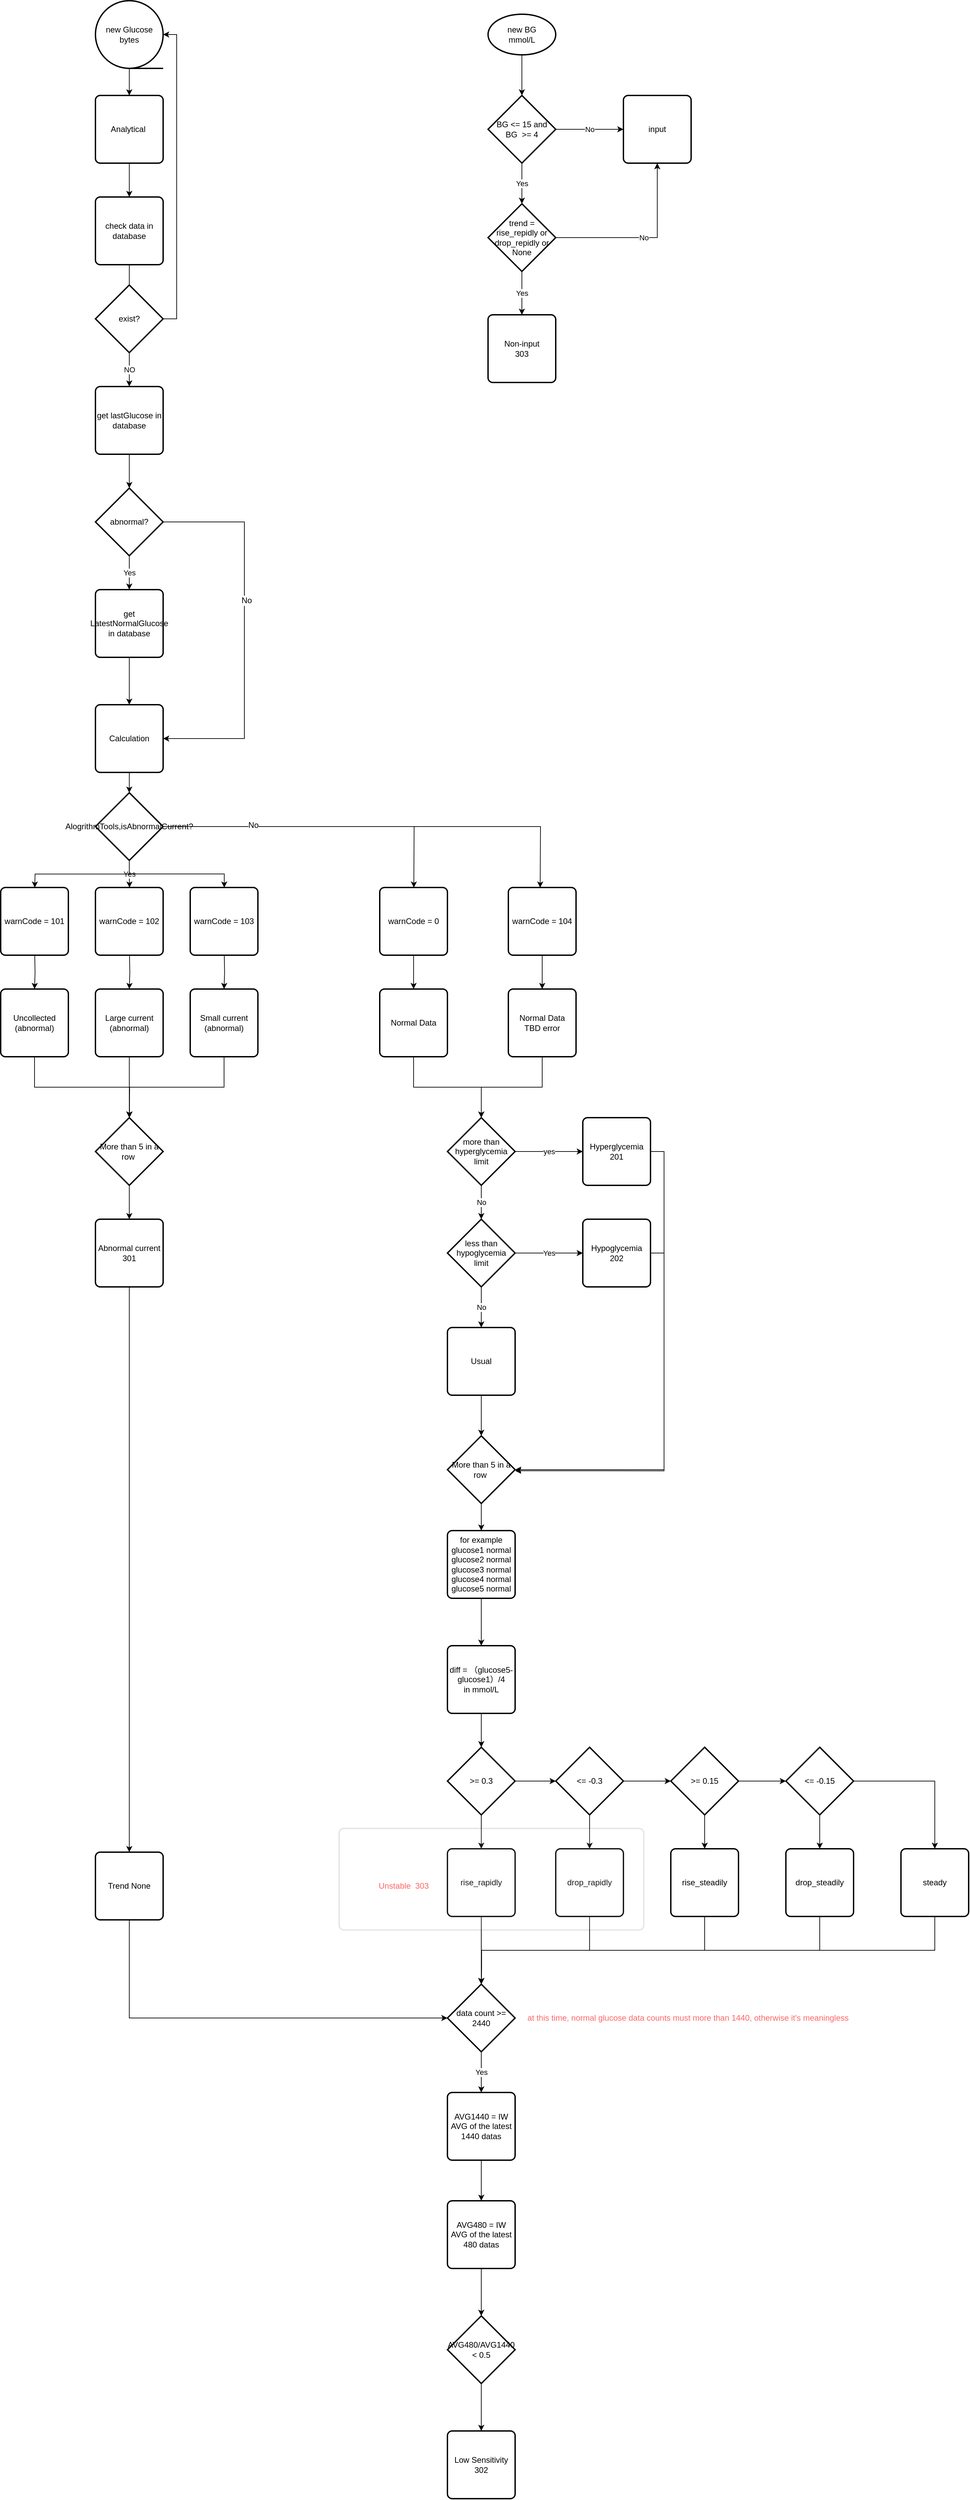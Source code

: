 <mxfile version="12.3.6" type="github" pages="1">
  <diagram id="o1K-JnxiX_i7yvccke98" name="第 1 页">
    <mxGraphModel dx="868" dy="449" grid="1" gridSize="10" guides="1" tooltips="1" connect="1" arrows="1" fold="1" page="1" pageScale="1" pageWidth="827" pageHeight="1169" math="0" shadow="0">
      <root>
        <mxCell id="0"/>
        <mxCell id="1" parent="0"/>
        <mxCell id="Yor80Zz1ylZ34Q17yJMb-24" style="edgeStyle=orthogonalEdgeStyle;rounded=0;orthogonalLoop=1;jettySize=auto;html=1;exitX=0.5;exitY=1;exitDx=0;exitDy=0;exitPerimeter=0;entryX=0.5;entryY=0;entryDx=0;entryDy=0;" edge="1" parent="1" source="Yor80Zz1ylZ34Q17yJMb-1" target="Yor80Zz1ylZ34Q17yJMb-3">
          <mxGeometry relative="1" as="geometry"/>
        </mxCell>
        <mxCell id="Yor80Zz1ylZ34Q17yJMb-1" value="new Glucose bytes" style="strokeWidth=2;html=1;shape=mxgraph.flowchart.sequential_data;whiteSpace=wrap;" vertex="1" parent="1">
          <mxGeometry x="220" y="20" width="100" height="100" as="geometry"/>
        </mxCell>
        <mxCell id="Yor80Zz1ylZ34Q17yJMb-3" value="Analytical&amp;nbsp;" style="rounded=1;whiteSpace=wrap;html=1;absoluteArcSize=1;arcSize=14;strokeWidth=2;" vertex="1" parent="1">
          <mxGeometry x="220" y="160" width="100" height="100" as="geometry"/>
        </mxCell>
        <mxCell id="Yor80Zz1ylZ34Q17yJMb-16" value="" style="edgeStyle=orthogonalEdgeStyle;rounded=0;orthogonalLoop=1;jettySize=auto;html=1;" edge="1" parent="1">
          <mxGeometry relative="1" as="geometry">
            <mxPoint x="270" y="410" as="sourcePoint"/>
            <mxPoint x="270" y="500" as="targetPoint"/>
          </mxGeometry>
        </mxCell>
        <mxCell id="Yor80Zz1ylZ34Q17yJMb-28" value="NO" style="edgeStyle=orthogonalEdgeStyle;rounded=0;orthogonalLoop=1;jettySize=auto;html=1;exitX=0.5;exitY=1;exitDx=0;exitDy=0;exitPerimeter=0;" edge="1" parent="1" source="Yor80Zz1ylZ34Q17yJMb-20" target="Yor80Zz1ylZ34Q17yJMb-23">
          <mxGeometry relative="1" as="geometry"/>
        </mxCell>
        <mxCell id="Yor80Zz1ylZ34Q17yJMb-33" style="edgeStyle=orthogonalEdgeStyle;rounded=0;orthogonalLoop=1;jettySize=auto;html=1;exitX=1;exitY=0.5;exitDx=0;exitDy=0;exitPerimeter=0;entryX=1;entryY=0.5;entryDx=0;entryDy=0;entryPerimeter=0;" edge="1" parent="1" source="Yor80Zz1ylZ34Q17yJMb-20" target="Yor80Zz1ylZ34Q17yJMb-1">
          <mxGeometry relative="1" as="geometry"/>
        </mxCell>
        <mxCell id="Yor80Zz1ylZ34Q17yJMb-20" value="exist?" style="strokeWidth=2;html=1;shape=mxgraph.flowchart.decision;whiteSpace=wrap;" vertex="1" parent="1">
          <mxGeometry x="220" y="440" width="100" height="100" as="geometry"/>
        </mxCell>
        <mxCell id="Yor80Zz1ylZ34Q17yJMb-30" style="edgeStyle=orthogonalEdgeStyle;rounded=0;orthogonalLoop=1;jettySize=auto;html=1;exitX=0.5;exitY=1;exitDx=0;exitDy=0;entryX=0.5;entryY=0;entryDx=0;entryDy=0;entryPerimeter=0;" edge="1" parent="1" source="Yor80Zz1ylZ34Q17yJMb-23" target="Yor80Zz1ylZ34Q17yJMb-29">
          <mxGeometry relative="1" as="geometry"/>
        </mxCell>
        <mxCell id="Yor80Zz1ylZ34Q17yJMb-23" value="get lastGlucose in database" style="rounded=1;whiteSpace=wrap;html=1;absoluteArcSize=1;arcSize=14;strokeWidth=2;" vertex="1" parent="1">
          <mxGeometry x="220" y="590" width="100" height="100" as="geometry"/>
        </mxCell>
        <mxCell id="Yor80Zz1ylZ34Q17yJMb-25" value="" style="edgeStyle=orthogonalEdgeStyle;rounded=0;orthogonalLoop=1;jettySize=auto;html=1;" edge="1" parent="1" source="Yor80Zz1ylZ34Q17yJMb-3">
          <mxGeometry relative="1" as="geometry">
            <mxPoint x="270" y="260" as="sourcePoint"/>
            <mxPoint x="270" y="310" as="targetPoint"/>
          </mxGeometry>
        </mxCell>
        <mxCell id="Yor80Zz1ylZ34Q17yJMb-26" value="check data in database" style="rounded=1;whiteSpace=wrap;html=1;absoluteArcSize=1;arcSize=14;strokeWidth=2;" vertex="1" parent="1">
          <mxGeometry x="220" y="310" width="100" height="100" as="geometry"/>
        </mxCell>
        <mxCell id="Yor80Zz1ylZ34Q17yJMb-32" value="Yes" style="edgeStyle=orthogonalEdgeStyle;rounded=0;orthogonalLoop=1;jettySize=auto;html=1;exitX=0.5;exitY=1;exitDx=0;exitDy=0;exitPerimeter=0;entryX=0.5;entryY=0;entryDx=0;entryDy=0;" edge="1" parent="1" source="Yor80Zz1ylZ34Q17yJMb-29" target="Yor80Zz1ylZ34Q17yJMb-31">
          <mxGeometry relative="1" as="geometry"/>
        </mxCell>
        <mxCell id="Yor80Zz1ylZ34Q17yJMb-62" style="edgeStyle=orthogonalEdgeStyle;rounded=0;orthogonalLoop=1;jettySize=auto;html=1;exitX=1;exitY=0.5;exitDx=0;exitDy=0;exitPerimeter=0;entryX=1;entryY=0.5;entryDx=0;entryDy=0;" edge="1" parent="1" source="Yor80Zz1ylZ34Q17yJMb-29" target="Yor80Zz1ylZ34Q17yJMb-34">
          <mxGeometry relative="1" as="geometry">
            <mxPoint x="420" y="1010" as="targetPoint"/>
            <Array as="points">
              <mxPoint x="440" y="790"/>
              <mxPoint x="440" y="1110"/>
            </Array>
          </mxGeometry>
        </mxCell>
        <mxCell id="Yor80Zz1ylZ34Q17yJMb-63" value="No" style="text;html=1;align=center;verticalAlign=middle;resizable=0;points=[];;labelBackgroundColor=#ffffff;" vertex="1" connectable="0" parent="Yor80Zz1ylZ34Q17yJMb-62">
          <mxGeometry x="-0.157" y="3" relative="1" as="geometry">
            <mxPoint as="offset"/>
          </mxGeometry>
        </mxCell>
        <mxCell id="Yor80Zz1ylZ34Q17yJMb-29" value="abnormal?" style="strokeWidth=2;html=1;shape=mxgraph.flowchart.decision;whiteSpace=wrap;" vertex="1" parent="1">
          <mxGeometry x="220" y="740" width="100" height="100" as="geometry"/>
        </mxCell>
        <mxCell id="Yor80Zz1ylZ34Q17yJMb-60" style="edgeStyle=orthogonalEdgeStyle;rounded=0;orthogonalLoop=1;jettySize=auto;html=1;exitX=0.5;exitY=1;exitDx=0;exitDy=0;entryX=0.5;entryY=0;entryDx=0;entryDy=0;" edge="1" parent="1" source="Yor80Zz1ylZ34Q17yJMb-31" target="Yor80Zz1ylZ34Q17yJMb-34">
          <mxGeometry relative="1" as="geometry"/>
        </mxCell>
        <mxCell id="Yor80Zz1ylZ34Q17yJMb-31" value="get LatestNormalGlucose in database" style="rounded=1;whiteSpace=wrap;html=1;absoluteArcSize=1;arcSize=14;strokeWidth=2;" vertex="1" parent="1">
          <mxGeometry x="220" y="890" width="100" height="100" as="geometry"/>
        </mxCell>
        <mxCell id="Yor80Zz1ylZ34Q17yJMb-56" style="edgeStyle=orthogonalEdgeStyle;rounded=0;orthogonalLoop=1;jettySize=auto;html=1;exitX=1;exitY=0.5;exitDx=0;exitDy=0;exitPerimeter=0;entryX=0.5;entryY=0;entryDx=0;entryDy=0;entryPerimeter=0;" edge="1" parent="1" source="Yor80Zz1ylZ34Q17yJMb-39">
          <mxGeometry relative="1" as="geometry">
            <mxPoint x="877" y="1330.167" as="targetPoint"/>
          </mxGeometry>
        </mxCell>
        <mxCell id="Yor80Zz1ylZ34Q17yJMb-65" style="edgeStyle=orthogonalEdgeStyle;rounded=0;orthogonalLoop=1;jettySize=auto;html=1;exitX=0.5;exitY=1;exitDx=0;exitDy=0;entryX=0.5;entryY=0;entryDx=0;entryDy=0;entryPerimeter=0;" edge="1" parent="1" source="Yor80Zz1ylZ34Q17yJMb-34" target="Yor80Zz1ylZ34Q17yJMb-39">
          <mxGeometry relative="1" as="geometry"/>
        </mxCell>
        <mxCell id="Yor80Zz1ylZ34Q17yJMb-34" value="Calculation" style="rounded=1;whiteSpace=wrap;html=1;absoluteArcSize=1;arcSize=14;strokeWidth=2;" vertex="1" parent="1">
          <mxGeometry x="220" y="1060" width="100" height="100" as="geometry"/>
        </mxCell>
        <mxCell id="Yor80Zz1ylZ34Q17yJMb-55" value="" style="edgeStyle=orthogonalEdgeStyle;rounded=0;orthogonalLoop=1;jettySize=auto;html=1;entryX=0.5;entryY=0;entryDx=0;entryDy=0;entryPerimeter=0;" edge="1" parent="1" source="Yor80Zz1ylZ34Q17yJMb-39">
          <mxGeometry relative="1" as="geometry">
            <mxPoint x="690.333" y="1330.167" as="targetPoint"/>
          </mxGeometry>
        </mxCell>
        <mxCell id="Yor80Zz1ylZ34Q17yJMb-57" value="No" style="text;html=1;align=center;verticalAlign=middle;resizable=0;points=[];;labelBackgroundColor=#ffffff;" vertex="1" connectable="0" parent="Yor80Zz1ylZ34Q17yJMb-55">
          <mxGeometry x="-0.422" y="2" relative="1" as="geometry">
            <mxPoint as="offset"/>
          </mxGeometry>
        </mxCell>
        <mxCell id="Yor80Zz1ylZ34Q17yJMb-66" value="Yes" style="edgeStyle=orthogonalEdgeStyle;rounded=0;orthogonalLoop=1;jettySize=auto;html=1;exitX=0.5;exitY=1;exitDx=0;exitDy=0;exitPerimeter=0;entryX=0.5;entryY=0;entryDx=0;entryDy=0;entryPerimeter=0;" edge="1" parent="1" source="Yor80Zz1ylZ34Q17yJMb-39">
          <mxGeometry relative="1" as="geometry">
            <mxPoint x="270.333" y="1330.167" as="targetPoint"/>
          </mxGeometry>
        </mxCell>
        <mxCell id="Yor80Zz1ylZ34Q17yJMb-67" style="edgeStyle=orthogonalEdgeStyle;rounded=0;orthogonalLoop=1;jettySize=auto;html=1;exitX=0.5;exitY=1;exitDx=0;exitDy=0;exitPerimeter=0;entryX=0.5;entryY=0;entryDx=0;entryDy=0;entryPerimeter=0;" edge="1" parent="1" source="Yor80Zz1ylZ34Q17yJMb-39">
          <mxGeometry relative="1" as="geometry">
            <mxPoint x="130.333" y="1330.167" as="targetPoint"/>
          </mxGeometry>
        </mxCell>
        <mxCell id="Yor80Zz1ylZ34Q17yJMb-39" value="AlogrithmTools,isAbnormalCurrent?&lt;br&gt;" style="strokeWidth=2;html=1;shape=mxgraph.flowchart.decision;whiteSpace=wrap;" vertex="1" parent="1">
          <mxGeometry x="220" y="1190" width="100" height="100" as="geometry"/>
        </mxCell>
        <mxCell id="Yor80Zz1ylZ34Q17yJMb-70" style="edgeStyle=orthogonalEdgeStyle;rounded=0;orthogonalLoop=1;jettySize=auto;html=1;exitX=0.5;exitY=1;exitDx=0;exitDy=0;exitPerimeter=0;entryX=0.5;entryY=0;entryDx=0;entryDy=0;" edge="1" parent="1" target="Yor80Zz1ylZ34Q17yJMb-48">
          <mxGeometry relative="1" as="geometry">
            <mxPoint x="130.333" y="1430.167" as="sourcePoint"/>
          </mxGeometry>
        </mxCell>
        <mxCell id="Yor80Zz1ylZ34Q17yJMb-68" style="edgeStyle=orthogonalEdgeStyle;rounded=0;orthogonalLoop=1;jettySize=auto;html=1;entryX=0.5;entryY=0;entryDx=0;entryDy=0;entryPerimeter=0;" edge="1" parent="1">
          <mxGeometry relative="1" as="geometry">
            <mxPoint x="270" y="1290" as="sourcePoint"/>
            <mxPoint x="410.333" y="1330.167" as="targetPoint"/>
            <Array as="points">
              <mxPoint x="270" y="1310"/>
              <mxPoint x="410" y="1310"/>
            </Array>
          </mxGeometry>
        </mxCell>
        <mxCell id="Yor80Zz1ylZ34Q17yJMb-71" style="edgeStyle=orthogonalEdgeStyle;rounded=0;orthogonalLoop=1;jettySize=auto;html=1;exitX=0.5;exitY=1;exitDx=0;exitDy=0;exitPerimeter=0;" edge="1" parent="1" target="Yor80Zz1ylZ34Q17yJMb-49">
          <mxGeometry relative="1" as="geometry">
            <mxPoint x="270.333" y="1430.167" as="sourcePoint"/>
          </mxGeometry>
        </mxCell>
        <mxCell id="Yor80Zz1ylZ34Q17yJMb-72" style="edgeStyle=orthogonalEdgeStyle;rounded=0;orthogonalLoop=1;jettySize=auto;html=1;exitX=0.5;exitY=1;exitDx=0;exitDy=0;exitPerimeter=0;" edge="1" parent="1" target="Yor80Zz1ylZ34Q17yJMb-50">
          <mxGeometry relative="1" as="geometry">
            <mxPoint x="410.333" y="1430.167" as="sourcePoint"/>
          </mxGeometry>
        </mxCell>
        <mxCell id="Yor80Zz1ylZ34Q17yJMb-82" style="edgeStyle=orthogonalEdgeStyle;rounded=0;orthogonalLoop=1;jettySize=auto;html=1;exitX=0.5;exitY=1;exitDx=0;exitDy=0;entryX=0.5;entryY=0;entryDx=0;entryDy=0;entryPerimeter=0;" edge="1" parent="1" source="Yor80Zz1ylZ34Q17yJMb-48" target="Yor80Zz1ylZ34Q17yJMb-81">
          <mxGeometry relative="1" as="geometry"/>
        </mxCell>
        <mxCell id="Yor80Zz1ylZ34Q17yJMb-48" value="Uncollected&lt;br&gt;(abnormal)" style="rounded=1;whiteSpace=wrap;html=1;absoluteArcSize=1;arcSize=14;strokeWidth=2;" vertex="1" parent="1">
          <mxGeometry x="80" y="1480" width="100" height="100" as="geometry"/>
        </mxCell>
        <mxCell id="Yor80Zz1ylZ34Q17yJMb-83" style="edgeStyle=orthogonalEdgeStyle;rounded=0;orthogonalLoop=1;jettySize=auto;html=1;exitX=0.5;exitY=1;exitDx=0;exitDy=0;" edge="1" parent="1" source="Yor80Zz1ylZ34Q17yJMb-49">
          <mxGeometry relative="1" as="geometry">
            <mxPoint x="270.333" y="1670.0" as="targetPoint"/>
          </mxGeometry>
        </mxCell>
        <mxCell id="Yor80Zz1ylZ34Q17yJMb-49" value="Large current&lt;br&gt;(abnormal)" style="rounded=1;whiteSpace=wrap;html=1;absoluteArcSize=1;arcSize=14;strokeWidth=2;" vertex="1" parent="1">
          <mxGeometry x="220" y="1480" width="100" height="100" as="geometry"/>
        </mxCell>
        <mxCell id="Yor80Zz1ylZ34Q17yJMb-84" style="edgeStyle=orthogonalEdgeStyle;rounded=0;orthogonalLoop=1;jettySize=auto;html=1;exitX=0.5;exitY=1;exitDx=0;exitDy=0;" edge="1" parent="1" source="Yor80Zz1ylZ34Q17yJMb-50">
          <mxGeometry relative="1" as="geometry">
            <mxPoint x="270" y="1670.0" as="targetPoint"/>
          </mxGeometry>
        </mxCell>
        <mxCell id="Yor80Zz1ylZ34Q17yJMb-50" value="Small current&lt;br&gt;(abnormal)" style="rounded=1;whiteSpace=wrap;html=1;absoluteArcSize=1;arcSize=14;strokeWidth=2;" vertex="1" parent="1">
          <mxGeometry x="360" y="1480" width="100" height="100" as="geometry"/>
        </mxCell>
        <mxCell id="Yor80Zz1ylZ34Q17yJMb-99" style="edgeStyle=orthogonalEdgeStyle;rounded=0;orthogonalLoop=1;jettySize=auto;html=1;exitX=0.5;exitY=1;exitDx=0;exitDy=0;entryX=0.5;entryY=0;entryDx=0;entryDy=0;entryPerimeter=0;" edge="1" parent="1" source="Yor80Zz1ylZ34Q17yJMb-58" target="Yor80Zz1ylZ34Q17yJMb-89">
          <mxGeometry relative="1" as="geometry"/>
        </mxCell>
        <mxCell id="Yor80Zz1ylZ34Q17yJMb-58" value="Normal Data" style="rounded=1;whiteSpace=wrap;html=1;absoluteArcSize=1;arcSize=14;strokeWidth=2;" vertex="1" parent="1">
          <mxGeometry x="640" y="1480" width="100" height="100" as="geometry"/>
        </mxCell>
        <mxCell id="Yor80Zz1ylZ34Q17yJMb-98" style="edgeStyle=orthogonalEdgeStyle;rounded=0;orthogonalLoop=1;jettySize=auto;html=1;exitX=0.5;exitY=1;exitDx=0;exitDy=0;entryX=0.5;entryY=0;entryDx=0;entryDy=0;entryPerimeter=0;" edge="1" parent="1" source="Yor80Zz1ylZ34Q17yJMb-59" target="Yor80Zz1ylZ34Q17yJMb-89">
          <mxGeometry relative="1" as="geometry"/>
        </mxCell>
        <mxCell id="Yor80Zz1ylZ34Q17yJMb-59" value="Normal Data&lt;br&gt;TBD error" style="rounded=1;whiteSpace=wrap;html=1;absoluteArcSize=1;arcSize=14;strokeWidth=2;" vertex="1" parent="1">
          <mxGeometry x="830" y="1480" width="100" height="100" as="geometry"/>
        </mxCell>
        <mxCell id="Yor80Zz1ylZ34Q17yJMb-73" value="&lt;span style=&quot;white-space: normal&quot;&gt;warnCode = 101&lt;/span&gt;" style="rounded=1;whiteSpace=wrap;html=1;absoluteArcSize=1;arcSize=14;strokeWidth=2;" vertex="1" parent="1">
          <mxGeometry x="80" y="1330" width="100" height="100" as="geometry"/>
        </mxCell>
        <mxCell id="Yor80Zz1ylZ34Q17yJMb-75" value="&lt;span style=&quot;white-space: normal&quot;&gt;warnCode = 102&lt;/span&gt;" style="rounded=1;whiteSpace=wrap;html=1;absoluteArcSize=1;arcSize=14;strokeWidth=2;" vertex="1" parent="1">
          <mxGeometry x="220" y="1330" width="100" height="100" as="geometry"/>
        </mxCell>
        <mxCell id="Yor80Zz1ylZ34Q17yJMb-76" value="&lt;span style=&quot;white-space: normal&quot;&gt;warnCode = 103&lt;/span&gt;" style="rounded=1;whiteSpace=wrap;html=1;absoluteArcSize=1;arcSize=14;strokeWidth=2;" vertex="1" parent="1">
          <mxGeometry x="360" y="1330" width="100" height="100" as="geometry"/>
        </mxCell>
        <mxCell id="Yor80Zz1ylZ34Q17yJMb-79" style="edgeStyle=orthogonalEdgeStyle;rounded=0;orthogonalLoop=1;jettySize=auto;html=1;exitX=0.5;exitY=1;exitDx=0;exitDy=0;entryX=0.5;entryY=0;entryDx=0;entryDy=0;" edge="1" parent="1" source="Yor80Zz1ylZ34Q17yJMb-77" target="Yor80Zz1ylZ34Q17yJMb-58">
          <mxGeometry relative="1" as="geometry"/>
        </mxCell>
        <mxCell id="Yor80Zz1ylZ34Q17yJMb-77" value="&lt;span style=&quot;white-space: normal&quot;&gt;warnCode = 0&lt;/span&gt;" style="rounded=1;whiteSpace=wrap;html=1;absoluteArcSize=1;arcSize=14;strokeWidth=2;" vertex="1" parent="1">
          <mxGeometry x="640" y="1330" width="100" height="100" as="geometry"/>
        </mxCell>
        <mxCell id="Yor80Zz1ylZ34Q17yJMb-80" style="edgeStyle=orthogonalEdgeStyle;rounded=0;orthogonalLoop=1;jettySize=auto;html=1;exitX=0.5;exitY=1;exitDx=0;exitDy=0;entryX=0.5;entryY=0;entryDx=0;entryDy=0;" edge="1" parent="1" source="Yor80Zz1ylZ34Q17yJMb-78" target="Yor80Zz1ylZ34Q17yJMb-59">
          <mxGeometry relative="1" as="geometry"/>
        </mxCell>
        <mxCell id="Yor80Zz1ylZ34Q17yJMb-78" value="&lt;span style=&quot;white-space: normal&quot;&gt;warnCode = 104&lt;/span&gt;" style="rounded=1;whiteSpace=wrap;html=1;absoluteArcSize=1;arcSize=14;strokeWidth=2;" vertex="1" parent="1">
          <mxGeometry x="830" y="1330" width="100" height="100" as="geometry"/>
        </mxCell>
        <mxCell id="Yor80Zz1ylZ34Q17yJMb-86" style="edgeStyle=orthogonalEdgeStyle;rounded=0;orthogonalLoop=1;jettySize=auto;html=1;exitX=0.5;exitY=1;exitDx=0;exitDy=0;exitPerimeter=0;entryX=0.5;entryY=0;entryDx=0;entryDy=0;" edge="1" parent="1" source="Yor80Zz1ylZ34Q17yJMb-81" target="Yor80Zz1ylZ34Q17yJMb-85">
          <mxGeometry relative="1" as="geometry"/>
        </mxCell>
        <mxCell id="Yor80Zz1ylZ34Q17yJMb-81" value="More than 5 in a row&amp;nbsp;" style="strokeWidth=2;html=1;shape=mxgraph.flowchart.decision;whiteSpace=wrap;" vertex="1" parent="1">
          <mxGeometry x="220" y="1670" width="100" height="100" as="geometry"/>
        </mxCell>
        <mxCell id="Yor80Zz1ylZ34Q17yJMb-153" style="edgeStyle=orthogonalEdgeStyle;rounded=0;orthogonalLoop=1;jettySize=auto;html=1;exitX=0.5;exitY=1;exitDx=0;exitDy=0;entryX=0.5;entryY=0;entryDx=0;entryDy=0;" edge="1" parent="1" source="Yor80Zz1ylZ34Q17yJMb-85" target="Yor80Zz1ylZ34Q17yJMb-152">
          <mxGeometry relative="1" as="geometry"/>
        </mxCell>
        <mxCell id="Yor80Zz1ylZ34Q17yJMb-85" value="Abnormal current&lt;br&gt;301" style="rounded=1;whiteSpace=wrap;html=1;absoluteArcSize=1;arcSize=14;strokeWidth=2;" vertex="1" parent="1">
          <mxGeometry x="220" y="1820" width="100" height="100" as="geometry"/>
        </mxCell>
        <mxCell id="Yor80Zz1ylZ34Q17yJMb-95" value="No" style="edgeStyle=orthogonalEdgeStyle;rounded=0;orthogonalLoop=1;jettySize=auto;html=1;exitX=0.5;exitY=1;exitDx=0;exitDy=0;exitPerimeter=0;entryX=0.5;entryY=0;entryDx=0;entryDy=0;entryPerimeter=0;" edge="1" parent="1" source="Yor80Zz1ylZ34Q17yJMb-89" target="Yor80Zz1ylZ34Q17yJMb-90">
          <mxGeometry relative="1" as="geometry"/>
        </mxCell>
        <mxCell id="Yor80Zz1ylZ34Q17yJMb-103" value="yes" style="edgeStyle=orthogonalEdgeStyle;rounded=0;orthogonalLoop=1;jettySize=auto;html=1;exitX=1;exitY=0.5;exitDx=0;exitDy=0;exitPerimeter=0;" edge="1" parent="1" source="Yor80Zz1ylZ34Q17yJMb-89" target="Yor80Zz1ylZ34Q17yJMb-100">
          <mxGeometry relative="1" as="geometry"/>
        </mxCell>
        <mxCell id="Yor80Zz1ylZ34Q17yJMb-89" value="more than hyperglycemia limit" style="strokeWidth=2;html=1;shape=mxgraph.flowchart.decision;whiteSpace=wrap;" vertex="1" parent="1">
          <mxGeometry x="740" y="1670" width="100" height="100" as="geometry"/>
        </mxCell>
        <mxCell id="Yor80Zz1ylZ34Q17yJMb-105" value="Yes" style="edgeStyle=orthogonalEdgeStyle;rounded=0;orthogonalLoop=1;jettySize=auto;html=1;exitX=1;exitY=0.5;exitDx=0;exitDy=0;exitPerimeter=0;" edge="1" parent="1" source="Yor80Zz1ylZ34Q17yJMb-90" target="Yor80Zz1ylZ34Q17yJMb-101">
          <mxGeometry relative="1" as="geometry"/>
        </mxCell>
        <mxCell id="Yor80Zz1ylZ34Q17yJMb-106" value="No" style="edgeStyle=orthogonalEdgeStyle;rounded=0;orthogonalLoop=1;jettySize=auto;html=1;exitX=0.5;exitY=1;exitDx=0;exitDy=0;exitPerimeter=0;entryX=0.5;entryY=0;entryDx=0;entryDy=0;" edge="1" parent="1" source="Yor80Zz1ylZ34Q17yJMb-90" target="Yor80Zz1ylZ34Q17yJMb-102">
          <mxGeometry relative="1" as="geometry"/>
        </mxCell>
        <mxCell id="Yor80Zz1ylZ34Q17yJMb-90" value="less than&lt;br&gt;hypoglycemia limit" style="strokeWidth=2;html=1;shape=mxgraph.flowchart.decision;whiteSpace=wrap;" vertex="1" parent="1">
          <mxGeometry x="740" y="1820" width="100" height="100" as="geometry"/>
        </mxCell>
        <mxCell id="Yor80Zz1ylZ34Q17yJMb-111" style="edgeStyle=orthogonalEdgeStyle;rounded=0;orthogonalLoop=1;jettySize=auto;html=1;exitX=0.5;exitY=1;exitDx=0;exitDy=0;exitPerimeter=0;entryX=0.5;entryY=0;entryDx=0;entryDy=0;" edge="1" parent="1" source="Yor80Zz1ylZ34Q17yJMb-92" target="Yor80Zz1ylZ34Q17yJMb-108">
          <mxGeometry relative="1" as="geometry"/>
        </mxCell>
        <mxCell id="Yor80Zz1ylZ34Q17yJMb-92" value="&lt;span style=&quot;white-space: normal&quot;&gt;More than 5 in a row&amp;nbsp;&lt;/span&gt;" style="strokeWidth=2;html=1;shape=mxgraph.flowchart.decision;whiteSpace=wrap;" vertex="1" parent="1">
          <mxGeometry x="740" y="2140" width="100" height="100" as="geometry"/>
        </mxCell>
        <mxCell id="Yor80Zz1ylZ34Q17yJMb-109" style="edgeStyle=orthogonalEdgeStyle;rounded=0;orthogonalLoop=1;jettySize=auto;html=1;exitX=1;exitY=0.5;exitDx=0;exitDy=0;entryX=1;entryY=0.5;entryDx=0;entryDy=0;entryPerimeter=0;" edge="1" parent="1" source="Yor80Zz1ylZ34Q17yJMb-100" target="Yor80Zz1ylZ34Q17yJMb-92">
          <mxGeometry relative="1" as="geometry">
            <mxPoint x="1160" y="2356.667" as="targetPoint"/>
          </mxGeometry>
        </mxCell>
        <mxCell id="Yor80Zz1ylZ34Q17yJMb-100" value="Hyperglycemia&lt;br&gt;201" style="rounded=1;whiteSpace=wrap;html=1;absoluteArcSize=1;arcSize=14;strokeWidth=2;" vertex="1" parent="1">
          <mxGeometry x="940" y="1670" width="100" height="100" as="geometry"/>
        </mxCell>
        <mxCell id="Yor80Zz1ylZ34Q17yJMb-110" style="edgeStyle=orthogonalEdgeStyle;rounded=0;orthogonalLoop=1;jettySize=auto;html=1;exitX=1;exitY=0.5;exitDx=0;exitDy=0;" edge="1" parent="1" source="Yor80Zz1ylZ34Q17yJMb-101">
          <mxGeometry relative="1" as="geometry">
            <mxPoint x="840" y="2191.667" as="targetPoint"/>
            <Array as="points">
              <mxPoint x="1060" y="1870"/>
              <mxPoint x="1060" y="2192"/>
            </Array>
          </mxGeometry>
        </mxCell>
        <mxCell id="Yor80Zz1ylZ34Q17yJMb-101" value="Hypoglycemia&lt;br&gt;202" style="rounded=1;whiteSpace=wrap;html=1;absoluteArcSize=1;arcSize=14;strokeWidth=2;" vertex="1" parent="1">
          <mxGeometry x="940" y="1820" width="100" height="100" as="geometry"/>
        </mxCell>
        <mxCell id="Yor80Zz1ylZ34Q17yJMb-107" style="edgeStyle=orthogonalEdgeStyle;rounded=0;orthogonalLoop=1;jettySize=auto;html=1;exitX=0.5;exitY=1;exitDx=0;exitDy=0;entryX=0.5;entryY=0;entryDx=0;entryDy=0;entryPerimeter=0;" edge="1" parent="1" source="Yor80Zz1ylZ34Q17yJMb-102" target="Yor80Zz1ylZ34Q17yJMb-92">
          <mxGeometry relative="1" as="geometry"/>
        </mxCell>
        <mxCell id="Yor80Zz1ylZ34Q17yJMb-102" value="Usual" style="rounded=1;whiteSpace=wrap;html=1;absoluteArcSize=1;arcSize=14;strokeWidth=2;" vertex="1" parent="1">
          <mxGeometry x="740" y="1980" width="100" height="100" as="geometry"/>
        </mxCell>
        <mxCell id="Yor80Zz1ylZ34Q17yJMb-131" value="" style="edgeStyle=orthogonalEdgeStyle;rounded=0;orthogonalLoop=1;jettySize=auto;html=1;" edge="1" parent="1" source="Yor80Zz1ylZ34Q17yJMb-108" target="Yor80Zz1ylZ34Q17yJMb-112">
          <mxGeometry relative="1" as="geometry"/>
        </mxCell>
        <mxCell id="Yor80Zz1ylZ34Q17yJMb-108" value="for example&lt;br&gt;glucose1 normal&lt;br&gt;glucose2 normal&lt;br&gt;glucose3 normal&lt;br&gt;glucose4 normal&lt;br&gt;glucose5 normal" style="rounded=1;whiteSpace=wrap;html=1;absoluteArcSize=1;arcSize=14;strokeWidth=2;" vertex="1" parent="1">
          <mxGeometry x="740" y="2280" width="100" height="100" as="geometry"/>
        </mxCell>
        <mxCell id="Yor80Zz1ylZ34Q17yJMb-117" style="edgeStyle=orthogonalEdgeStyle;rounded=0;orthogonalLoop=1;jettySize=auto;html=1;exitX=0.5;exitY=1;exitDx=0;exitDy=0;entryX=0.5;entryY=0;entryDx=0;entryDy=0;entryPerimeter=0;" edge="1" parent="1" source="Yor80Zz1ylZ34Q17yJMb-112" target="Yor80Zz1ylZ34Q17yJMb-113">
          <mxGeometry relative="1" as="geometry"/>
        </mxCell>
        <mxCell id="Yor80Zz1ylZ34Q17yJMb-112" value="diff = （glucose5-glucose1）/4&lt;br&gt;in mmol/L" style="rounded=1;whiteSpace=wrap;html=1;absoluteArcSize=1;arcSize=14;strokeWidth=2;" vertex="1" parent="1">
          <mxGeometry x="740" y="2450" width="100" height="100" as="geometry"/>
        </mxCell>
        <mxCell id="Yor80Zz1ylZ34Q17yJMb-118" style="edgeStyle=orthogonalEdgeStyle;rounded=0;orthogonalLoop=1;jettySize=auto;html=1;exitX=1;exitY=0.5;exitDx=0;exitDy=0;exitPerimeter=0;entryX=0;entryY=0.5;entryDx=0;entryDy=0;entryPerimeter=0;" edge="1" parent="1" source="Yor80Zz1ylZ34Q17yJMb-113" target="Yor80Zz1ylZ34Q17yJMb-114">
          <mxGeometry relative="1" as="geometry"/>
        </mxCell>
        <mxCell id="Yor80Zz1ylZ34Q17yJMb-127" style="edgeStyle=orthogonalEdgeStyle;rounded=0;orthogonalLoop=1;jettySize=auto;html=1;exitX=0.5;exitY=1;exitDx=0;exitDy=0;exitPerimeter=0;" edge="1" parent="1" source="Yor80Zz1ylZ34Q17yJMb-113" target="Yor80Zz1ylZ34Q17yJMb-121">
          <mxGeometry relative="1" as="geometry"/>
        </mxCell>
        <mxCell id="Yor80Zz1ylZ34Q17yJMb-113" value="&amp;gt;= 0.3" style="strokeWidth=2;html=1;shape=mxgraph.flowchart.decision;whiteSpace=wrap;" vertex="1" parent="1">
          <mxGeometry x="740" y="2600" width="100" height="100" as="geometry"/>
        </mxCell>
        <mxCell id="Yor80Zz1ylZ34Q17yJMb-119" style="edgeStyle=orthogonalEdgeStyle;rounded=0;orthogonalLoop=1;jettySize=auto;html=1;exitX=1;exitY=0.5;exitDx=0;exitDy=0;exitPerimeter=0;" edge="1" parent="1" source="Yor80Zz1ylZ34Q17yJMb-114" target="Yor80Zz1ylZ34Q17yJMb-115">
          <mxGeometry relative="1" as="geometry"/>
        </mxCell>
        <mxCell id="Yor80Zz1ylZ34Q17yJMb-128" value="" style="edgeStyle=orthogonalEdgeStyle;rounded=0;orthogonalLoop=1;jettySize=auto;html=1;" edge="1" parent="1" source="Yor80Zz1ylZ34Q17yJMb-114" target="Yor80Zz1ylZ34Q17yJMb-122">
          <mxGeometry relative="1" as="geometry"/>
        </mxCell>
        <mxCell id="Yor80Zz1ylZ34Q17yJMb-114" value="&amp;lt;= -0.3" style="strokeWidth=2;html=1;shape=mxgraph.flowchart.decision;whiteSpace=wrap;" vertex="1" parent="1">
          <mxGeometry x="900" y="2600" width="100" height="100" as="geometry"/>
        </mxCell>
        <mxCell id="Yor80Zz1ylZ34Q17yJMb-120" style="edgeStyle=orthogonalEdgeStyle;rounded=0;orthogonalLoop=1;jettySize=auto;html=1;exitX=1;exitY=0.5;exitDx=0;exitDy=0;exitPerimeter=0;entryX=0;entryY=0.5;entryDx=0;entryDy=0;entryPerimeter=0;" edge="1" parent="1" source="Yor80Zz1ylZ34Q17yJMb-115" target="Yor80Zz1ylZ34Q17yJMb-116">
          <mxGeometry relative="1" as="geometry"/>
        </mxCell>
        <mxCell id="Yor80Zz1ylZ34Q17yJMb-129" value="" style="edgeStyle=orthogonalEdgeStyle;rounded=0;orthogonalLoop=1;jettySize=auto;html=1;" edge="1" parent="1" source="Yor80Zz1ylZ34Q17yJMb-115" target="Yor80Zz1ylZ34Q17yJMb-123">
          <mxGeometry relative="1" as="geometry"/>
        </mxCell>
        <mxCell id="Yor80Zz1ylZ34Q17yJMb-115" value="&amp;gt;= 0.15" style="strokeWidth=2;html=1;shape=mxgraph.flowchart.decision;whiteSpace=wrap;" vertex="1" parent="1">
          <mxGeometry x="1070" y="2600" width="100" height="100" as="geometry"/>
        </mxCell>
        <mxCell id="Yor80Zz1ylZ34Q17yJMb-126" style="edgeStyle=orthogonalEdgeStyle;rounded=0;orthogonalLoop=1;jettySize=auto;html=1;exitX=1;exitY=0.5;exitDx=0;exitDy=0;exitPerimeter=0;entryX=0.5;entryY=0;entryDx=0;entryDy=0;" edge="1" parent="1" source="Yor80Zz1ylZ34Q17yJMb-116" target="Yor80Zz1ylZ34Q17yJMb-125">
          <mxGeometry relative="1" as="geometry"/>
        </mxCell>
        <mxCell id="Yor80Zz1ylZ34Q17yJMb-130" value="" style="edgeStyle=orthogonalEdgeStyle;rounded=0;orthogonalLoop=1;jettySize=auto;html=1;" edge="1" parent="1" source="Yor80Zz1ylZ34Q17yJMb-116" target="Yor80Zz1ylZ34Q17yJMb-124">
          <mxGeometry relative="1" as="geometry"/>
        </mxCell>
        <mxCell id="Yor80Zz1ylZ34Q17yJMb-116" value="&amp;lt;= -0.15" style="strokeWidth=2;html=1;shape=mxgraph.flowchart.decision;whiteSpace=wrap;" vertex="1" parent="1">
          <mxGeometry x="1240" y="2600" width="100" height="100" as="geometry"/>
        </mxCell>
        <mxCell id="Yor80Zz1ylZ34Q17yJMb-141" style="edgeStyle=orthogonalEdgeStyle;rounded=0;orthogonalLoop=1;jettySize=auto;html=1;exitX=0.5;exitY=1;exitDx=0;exitDy=0;entryX=0.5;entryY=0;entryDx=0;entryDy=0;entryPerimeter=0;" edge="1" parent="1" source="Yor80Zz1ylZ34Q17yJMb-121" target="Yor80Zz1ylZ34Q17yJMb-132">
          <mxGeometry relative="1" as="geometry"/>
        </mxCell>
        <mxCell id="Yor80Zz1ylZ34Q17yJMb-121" value="rise_rapidly" style="rounded=1;whiteSpace=wrap;html=1;absoluteArcSize=1;arcSize=14;strokeWidth=2;" vertex="1" parent="1">
          <mxGeometry x="740" y="2750" width="100" height="100" as="geometry"/>
        </mxCell>
        <mxCell id="Yor80Zz1ylZ34Q17yJMb-142" style="edgeStyle=orthogonalEdgeStyle;rounded=0;orthogonalLoop=1;jettySize=auto;html=1;exitX=0.5;exitY=1;exitDx=0;exitDy=0;" edge="1" parent="1" source="Yor80Zz1ylZ34Q17yJMb-122">
          <mxGeometry relative="1" as="geometry">
            <mxPoint x="790" y="2950.0" as="targetPoint"/>
          </mxGeometry>
        </mxCell>
        <mxCell id="Yor80Zz1ylZ34Q17yJMb-122" value="drop_rapidly" style="rounded=1;whiteSpace=wrap;html=1;absoluteArcSize=1;arcSize=14;strokeWidth=2;" vertex="1" parent="1">
          <mxGeometry x="900" y="2750" width="100" height="100" as="geometry"/>
        </mxCell>
        <mxCell id="Yor80Zz1ylZ34Q17yJMb-143" style="edgeStyle=orthogonalEdgeStyle;rounded=0;orthogonalLoop=1;jettySize=auto;html=1;exitX=0.5;exitY=1;exitDx=0;exitDy=0;" edge="1" parent="1" source="Yor80Zz1ylZ34Q17yJMb-123">
          <mxGeometry relative="1" as="geometry">
            <mxPoint x="790" y="2950.0" as="targetPoint"/>
          </mxGeometry>
        </mxCell>
        <mxCell id="Yor80Zz1ylZ34Q17yJMb-123" value="rise_steadily" style="rounded=1;whiteSpace=wrap;html=1;absoluteArcSize=1;arcSize=14;strokeWidth=2;" vertex="1" parent="1">
          <mxGeometry x="1070" y="2750" width="100" height="100" as="geometry"/>
        </mxCell>
        <mxCell id="Yor80Zz1ylZ34Q17yJMb-144" style="edgeStyle=orthogonalEdgeStyle;rounded=0;orthogonalLoop=1;jettySize=auto;html=1;exitX=0.5;exitY=1;exitDx=0;exitDy=0;" edge="1" parent="1" source="Yor80Zz1ylZ34Q17yJMb-124">
          <mxGeometry relative="1" as="geometry">
            <mxPoint x="790" y="2950.0" as="targetPoint"/>
          </mxGeometry>
        </mxCell>
        <mxCell id="Yor80Zz1ylZ34Q17yJMb-124" value="drop_steadily" style="rounded=1;whiteSpace=wrap;html=1;absoluteArcSize=1;arcSize=14;strokeWidth=2;" vertex="1" parent="1">
          <mxGeometry x="1240" y="2750" width="100" height="100" as="geometry"/>
        </mxCell>
        <mxCell id="Yor80Zz1ylZ34Q17yJMb-145" style="edgeStyle=orthogonalEdgeStyle;rounded=0;orthogonalLoop=1;jettySize=auto;html=1;exitX=0.5;exitY=1;exitDx=0;exitDy=0;" edge="1" parent="1" source="Yor80Zz1ylZ34Q17yJMb-125">
          <mxGeometry relative="1" as="geometry">
            <mxPoint x="790" y="2950.0" as="targetPoint"/>
          </mxGeometry>
        </mxCell>
        <mxCell id="Yor80Zz1ylZ34Q17yJMb-125" value="steady" style="rounded=1;whiteSpace=wrap;html=1;absoluteArcSize=1;arcSize=14;strokeWidth=2;" vertex="1" parent="1">
          <mxGeometry x="1410" y="2750" width="100" height="100" as="geometry"/>
        </mxCell>
        <mxCell id="Yor80Zz1ylZ34Q17yJMb-146" value="Yes" style="edgeStyle=orthogonalEdgeStyle;rounded=0;orthogonalLoop=1;jettySize=auto;html=1;exitX=0.5;exitY=1;exitDx=0;exitDy=0;exitPerimeter=0;entryX=0.5;entryY=0;entryDx=0;entryDy=0;" edge="1" parent="1" source="Yor80Zz1ylZ34Q17yJMb-132" target="Yor80Zz1ylZ34Q17yJMb-134">
          <mxGeometry relative="1" as="geometry"/>
        </mxCell>
        <mxCell id="Yor80Zz1ylZ34Q17yJMb-132" value="data count &amp;gt;= 2440" style="strokeWidth=2;html=1;shape=mxgraph.flowchart.decision;whiteSpace=wrap;" vertex="1" parent="1">
          <mxGeometry x="740" y="2950" width="100" height="100" as="geometry"/>
        </mxCell>
        <mxCell id="Yor80Zz1ylZ34Q17yJMb-133" value="&lt;font color=&quot;#ff6666&quot;&gt;at this time, normal glucose data counts must more than 1440, otherwise it&#39;s meaningless&lt;/font&gt;" style="text;html=1;align=center;verticalAlign=middle;resizable=0;points=[];;autosize=1;" vertex="1" parent="1">
          <mxGeometry x="850" y="2990" width="490" height="20" as="geometry"/>
        </mxCell>
        <mxCell id="Yor80Zz1ylZ34Q17yJMb-147" value="" style="edgeStyle=orthogonalEdgeStyle;rounded=0;orthogonalLoop=1;jettySize=auto;html=1;" edge="1" parent="1" source="Yor80Zz1ylZ34Q17yJMb-134" target="Yor80Zz1ylZ34Q17yJMb-135">
          <mxGeometry relative="1" as="geometry"/>
        </mxCell>
        <mxCell id="Yor80Zz1ylZ34Q17yJMb-134" value="AVG1440 = IW AVG of the latest 1440 datas" style="rounded=1;whiteSpace=wrap;html=1;absoluteArcSize=1;arcSize=14;strokeWidth=2;" vertex="1" parent="1">
          <mxGeometry x="740" y="3110" width="100" height="100" as="geometry"/>
        </mxCell>
        <mxCell id="Yor80Zz1ylZ34Q17yJMb-148" value="" style="edgeStyle=orthogonalEdgeStyle;rounded=0;orthogonalLoop=1;jettySize=auto;html=1;" edge="1" parent="1" source="Yor80Zz1ylZ34Q17yJMb-135" target="Yor80Zz1ylZ34Q17yJMb-136">
          <mxGeometry relative="1" as="geometry"/>
        </mxCell>
        <mxCell id="Yor80Zz1ylZ34Q17yJMb-135" value="AVG480 = IW AVG of the latest&lt;br&gt;480 datas" style="rounded=1;whiteSpace=wrap;html=1;absoluteArcSize=1;arcSize=14;strokeWidth=2;" vertex="1" parent="1">
          <mxGeometry x="740" y="3270" width="100" height="100" as="geometry"/>
        </mxCell>
        <mxCell id="Yor80Zz1ylZ34Q17yJMb-149" value="" style="edgeStyle=orthogonalEdgeStyle;rounded=0;orthogonalLoop=1;jettySize=auto;html=1;" edge="1" parent="1" source="Yor80Zz1ylZ34Q17yJMb-136" target="Yor80Zz1ylZ34Q17yJMb-137">
          <mxGeometry relative="1" as="geometry"/>
        </mxCell>
        <mxCell id="Yor80Zz1ylZ34Q17yJMb-136" value="AVG480/AVG1440&lt;br&gt;&amp;lt; 0.5" style="strokeWidth=2;html=1;shape=mxgraph.flowchart.decision;whiteSpace=wrap;" vertex="1" parent="1">
          <mxGeometry x="740" y="3440" width="100" height="100" as="geometry"/>
        </mxCell>
        <mxCell id="Yor80Zz1ylZ34Q17yJMb-137" value="Low Sensitivity&lt;br&gt;302" style="rounded=1;whiteSpace=wrap;html=1;absoluteArcSize=1;arcSize=14;strokeWidth=2;" vertex="1" parent="1">
          <mxGeometry x="740" y="3610" width="100" height="100" as="geometry"/>
        </mxCell>
        <mxCell id="Yor80Zz1ylZ34Q17yJMb-138" value="" style="rounded=1;whiteSpace=wrap;html=1;absoluteArcSize=1;arcSize=14;strokeWidth=2;gradientColor=none;opacity=10;perimeterSpacing=1;" vertex="1" parent="1">
          <mxGeometry x="580" y="2720" width="450" height="150" as="geometry"/>
        </mxCell>
        <mxCell id="Yor80Zz1ylZ34Q17yJMb-139" value="&lt;font color=&quot;#ff6666&quot;&gt;Unstable&amp;nbsp; 303&lt;/font&gt;" style="text;html=1;align=center;verticalAlign=middle;resizable=0;points=[];;autosize=1;" vertex="1" parent="1">
          <mxGeometry x="630" y="2795" width="90" height="20" as="geometry"/>
        </mxCell>
        <mxCell id="Yor80Zz1ylZ34Q17yJMb-157" value="" style="edgeStyle=orthogonalEdgeStyle;rounded=0;orthogonalLoop=1;jettySize=auto;html=1;" edge="1" parent="1" source="Yor80Zz1ylZ34Q17yJMb-150" target="Yor80Zz1ylZ34Q17yJMb-151">
          <mxGeometry relative="1" as="geometry"/>
        </mxCell>
        <mxCell id="Yor80Zz1ylZ34Q17yJMb-150" value="new BG&lt;br&gt;mmol/L" style="strokeWidth=2;html=1;shape=mxgraph.flowchart.start_1;whiteSpace=wrap;fillColor=#FFFFFF;gradientColor=none;" vertex="1" parent="1">
          <mxGeometry x="800" y="40" width="100" height="60" as="geometry"/>
        </mxCell>
        <mxCell id="Yor80Zz1ylZ34Q17yJMb-158" value="Yes" style="edgeStyle=orthogonalEdgeStyle;rounded=0;orthogonalLoop=1;jettySize=auto;html=1;" edge="1" parent="1" source="Yor80Zz1ylZ34Q17yJMb-151" target="Yor80Zz1ylZ34Q17yJMb-155">
          <mxGeometry relative="1" as="geometry"/>
        </mxCell>
        <mxCell id="Yor80Zz1ylZ34Q17yJMb-163" value="No" style="edgeStyle=orthogonalEdgeStyle;rounded=0;orthogonalLoop=1;jettySize=auto;html=1;exitX=1;exitY=0.5;exitDx=0;exitDy=0;exitPerimeter=0;entryX=0;entryY=0.5;entryDx=0;entryDy=0;" edge="1" parent="1" source="Yor80Zz1ylZ34Q17yJMb-151" target="Yor80Zz1ylZ34Q17yJMb-160">
          <mxGeometry relative="1" as="geometry"/>
        </mxCell>
        <mxCell id="Yor80Zz1ylZ34Q17yJMb-151" value="BG &amp;lt;= 15 and BG&amp;nbsp; &amp;gt;= 4" style="strokeWidth=2;html=1;shape=mxgraph.flowchart.decision;whiteSpace=wrap;fillColor=#FFFFFF;gradientColor=none;" vertex="1" parent="1">
          <mxGeometry x="800" y="160" width="100" height="100" as="geometry"/>
        </mxCell>
        <mxCell id="Yor80Zz1ylZ34Q17yJMb-154" style="edgeStyle=orthogonalEdgeStyle;rounded=0;orthogonalLoop=1;jettySize=auto;html=1;entryX=0;entryY=0.5;entryDx=0;entryDy=0;entryPerimeter=0;exitX=0.5;exitY=1;exitDx=0;exitDy=0;" edge="1" parent="1" source="Yor80Zz1ylZ34Q17yJMb-152" target="Yor80Zz1ylZ34Q17yJMb-132">
          <mxGeometry relative="1" as="geometry"/>
        </mxCell>
        <mxCell id="Yor80Zz1ylZ34Q17yJMb-152" value="Trend None" style="rounded=1;whiteSpace=wrap;html=1;absoluteArcSize=1;arcSize=14;strokeWidth=2;fillColor=#FFFFFF;gradientColor=none;" vertex="1" parent="1">
          <mxGeometry x="220" y="2755" width="100" height="100" as="geometry"/>
        </mxCell>
        <mxCell id="Yor80Zz1ylZ34Q17yJMb-159" value="Yes" style="edgeStyle=orthogonalEdgeStyle;rounded=0;orthogonalLoop=1;jettySize=auto;html=1;" edge="1" parent="1" source="Yor80Zz1ylZ34Q17yJMb-155" target="Yor80Zz1ylZ34Q17yJMb-156">
          <mxGeometry relative="1" as="geometry"/>
        </mxCell>
        <mxCell id="Yor80Zz1ylZ34Q17yJMb-165" value="No" style="edgeStyle=orthogonalEdgeStyle;rounded=0;orthogonalLoop=1;jettySize=auto;html=1;exitX=1;exitY=0.5;exitDx=0;exitDy=0;exitPerimeter=0;entryX=0.5;entryY=1;entryDx=0;entryDy=0;" edge="1" parent="1" source="Yor80Zz1ylZ34Q17yJMb-155" target="Yor80Zz1ylZ34Q17yJMb-160">
          <mxGeometry relative="1" as="geometry"/>
        </mxCell>
        <mxCell id="Yor80Zz1ylZ34Q17yJMb-155" value="trend = rise_repidly or&lt;br&gt;drop_repidly or&lt;br&gt;None" style="strokeWidth=2;html=1;shape=mxgraph.flowchart.decision;whiteSpace=wrap;fillColor=#FFFFFF;gradientColor=none;" vertex="1" parent="1">
          <mxGeometry x="800" y="320" width="100" height="100" as="geometry"/>
        </mxCell>
        <mxCell id="Yor80Zz1ylZ34Q17yJMb-156" value="Non-input&lt;br&gt;303" style="rounded=1;whiteSpace=wrap;html=1;absoluteArcSize=1;arcSize=14;strokeWidth=2;fillColor=#FFFFFF;gradientColor=none;" vertex="1" parent="1">
          <mxGeometry x="800" y="484" width="100" height="100" as="geometry"/>
        </mxCell>
        <mxCell id="Yor80Zz1ylZ34Q17yJMb-160" value="input" style="rounded=1;whiteSpace=wrap;html=1;absoluteArcSize=1;arcSize=14;strokeWidth=2;fillColor=#FFFFFF;gradientColor=none;" vertex="1" parent="1">
          <mxGeometry x="1000" y="160" width="100" height="100" as="geometry"/>
        </mxCell>
      </root>
    </mxGraphModel>
  </diagram>
</mxfile>
